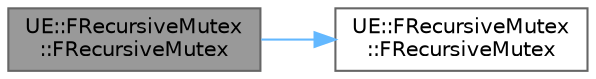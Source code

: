 digraph "UE::FRecursiveMutex::FRecursiveMutex"
{
 // INTERACTIVE_SVG=YES
 // LATEX_PDF_SIZE
  bgcolor="transparent";
  edge [fontname=Helvetica,fontsize=10,labelfontname=Helvetica,labelfontsize=10];
  node [fontname=Helvetica,fontsize=10,shape=box,height=0.2,width=0.4];
  rankdir="LR";
  Node1 [id="Node000001",label="UE::FRecursiveMutex\l::FRecursiveMutex",height=0.2,width=0.4,color="gray40", fillcolor="grey60", style="filled", fontcolor="black",tooltip=" "];
  Node1 -> Node2 [id="edge1_Node000001_Node000002",color="steelblue1",style="solid",tooltip=" "];
  Node2 [id="Node000002",label="UE::FRecursiveMutex\l::FRecursiveMutex",height=0.2,width=0.4,color="grey40", fillcolor="white", style="filled",URL="$d1/d4d/classUE_1_1FRecursiveMutex.html#acf6ac08aba9cc3e54a22a20fa9b2bb72",tooltip=" "];
}
